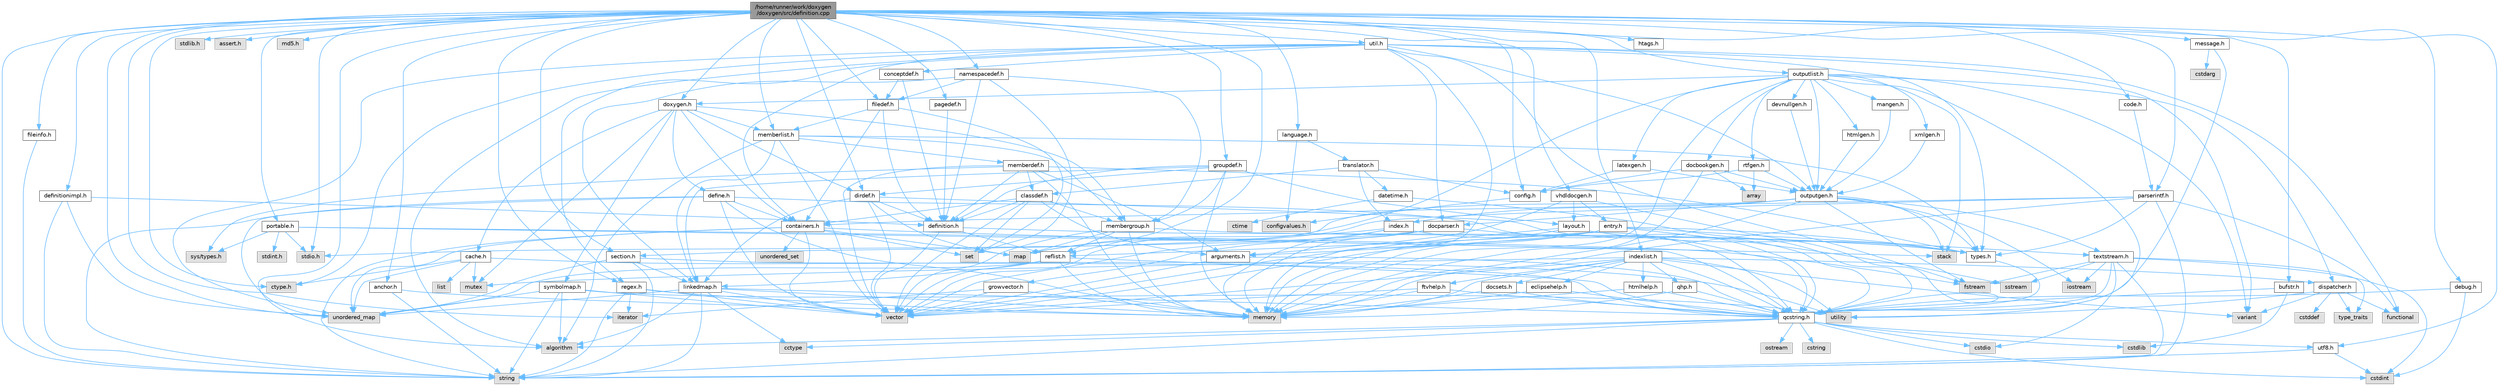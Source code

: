 digraph "/home/runner/work/doxygen/doxygen/src/definition.cpp"
{
 // INTERACTIVE_SVG=YES
 // LATEX_PDF_SIZE
  bgcolor="transparent";
  edge [fontname=Helvetica,fontsize=10,labelfontname=Helvetica,labelfontsize=10];
  node [fontname=Helvetica,fontsize=10,shape=box,height=0.2,width=0.4];
  Node1 [id="Node000001",label="/home/runner/work/doxygen\l/doxygen/src/definition.cpp",height=0.2,width=0.4,color="gray40", fillcolor="grey60", style="filled", fontcolor="black",tooltip=" "];
  Node1 -> Node2 [id="edge1_Node000001_Node000002",color="steelblue1",style="solid",tooltip=" "];
  Node2 [id="Node000002",label="algorithm",height=0.2,width=0.4,color="grey60", fillcolor="#E0E0E0", style="filled",tooltip=" "];
  Node1 -> Node3 [id="edge2_Node000001_Node000003",color="steelblue1",style="solid",tooltip=" "];
  Node3 [id="Node000003",label="iterator",height=0.2,width=0.4,color="grey60", fillcolor="#E0E0E0", style="filled",tooltip=" "];
  Node1 -> Node4 [id="edge3_Node000001_Node000004",color="steelblue1",style="solid",tooltip=" "];
  Node4 [id="Node000004",label="unordered_map",height=0.2,width=0.4,color="grey60", fillcolor="#E0E0E0", style="filled",tooltip=" "];
  Node1 -> Node5 [id="edge4_Node000001_Node000005",color="steelblue1",style="solid",tooltip=" "];
  Node5 [id="Node000005",label="string",height=0.2,width=0.4,color="grey60", fillcolor="#E0E0E0", style="filled",tooltip=" "];
  Node1 -> Node6 [id="edge5_Node000001_Node000006",color="steelblue1",style="solid",tooltip=" "];
  Node6 [id="Node000006",label="ctype.h",height=0.2,width=0.4,color="grey60", fillcolor="#E0E0E0", style="filled",tooltip=" "];
  Node1 -> Node7 [id="edge6_Node000001_Node000007",color="steelblue1",style="solid",tooltip=" "];
  Node7 [id="Node000007",label="stdio.h",height=0.2,width=0.4,color="grey60", fillcolor="#E0E0E0", style="filled",tooltip=" "];
  Node1 -> Node8 [id="edge7_Node000001_Node000008",color="steelblue1",style="solid",tooltip=" "];
  Node8 [id="Node000008",label="stdlib.h",height=0.2,width=0.4,color="grey60", fillcolor="#E0E0E0", style="filled",tooltip=" "];
  Node1 -> Node9 [id="edge8_Node000001_Node000009",color="steelblue1",style="solid",tooltip=" "];
  Node9 [id="Node000009",label="assert.h",height=0.2,width=0.4,color="grey60", fillcolor="#E0E0E0", style="filled",tooltip=" "];
  Node1 -> Node10 [id="edge9_Node000001_Node000010",color="steelblue1",style="solid",tooltip=" "];
  Node10 [id="Node000010",label="anchor.h",height=0.2,width=0.4,color="grey40", fillcolor="white", style="filled",URL="$df/df8/anchor_8h.html",tooltip=" "];
  Node10 -> Node11 [id="edge10_Node000010_Node000011",color="steelblue1",style="solid",tooltip=" "];
  Node11 [id="Node000011",label="memory",height=0.2,width=0.4,color="grey60", fillcolor="#E0E0E0", style="filled",tooltip=" "];
  Node10 -> Node5 [id="edge11_Node000010_Node000005",color="steelblue1",style="solid",tooltip=" "];
  Node1 -> Node12 [id="edge12_Node000001_Node000012",color="steelblue1",style="solid",tooltip=" "];
  Node12 [id="Node000012",label="md5.h",height=0.2,width=0.4,color="grey60", fillcolor="#E0E0E0", style="filled",tooltip=" "];
  Node1 -> Node13 [id="edge13_Node000001_Node000013",color="steelblue1",style="solid",tooltip=" "];
  Node13 [id="Node000013",label="regex.h",height=0.2,width=0.4,color="grey40", fillcolor="white", style="filled",URL="$d1/d21/regex_8h.html",tooltip=" "];
  Node13 -> Node11 [id="edge14_Node000013_Node000011",color="steelblue1",style="solid",tooltip=" "];
  Node13 -> Node5 [id="edge15_Node000013_Node000005",color="steelblue1",style="solid",tooltip=" "];
  Node13 -> Node14 [id="edge16_Node000013_Node000014",color="steelblue1",style="solid",tooltip=" "];
  Node14 [id="Node000014",label="vector",height=0.2,width=0.4,color="grey60", fillcolor="#E0E0E0", style="filled",tooltip=" "];
  Node13 -> Node3 [id="edge17_Node000013_Node000003",color="steelblue1",style="solid",tooltip=" "];
  Node1 -> Node15 [id="edge18_Node000001_Node000015",color="steelblue1",style="solid",tooltip=" "];
  Node15 [id="Node000015",label="config.h",height=0.2,width=0.4,color="grey40", fillcolor="white", style="filled",URL="$db/d16/config_8h.html",tooltip=" "];
  Node15 -> Node16 [id="edge19_Node000015_Node000016",color="steelblue1",style="solid",tooltip=" "];
  Node16 [id="Node000016",label="configvalues.h",height=0.2,width=0.4,color="grey60", fillcolor="#E0E0E0", style="filled",tooltip=" "];
  Node1 -> Node17 [id="edge20_Node000001_Node000017",color="steelblue1",style="solid",tooltip=" "];
  Node17 [id="Node000017",label="definitionimpl.h",height=0.2,width=0.4,color="grey40", fillcolor="white", style="filled",URL="$d2/dab/definitionimpl_8h.html",tooltip=" "];
  Node17 -> Node4 [id="edge21_Node000017_Node000004",color="steelblue1",style="solid",tooltip=" "];
  Node17 -> Node5 [id="edge22_Node000017_Node000005",color="steelblue1",style="solid",tooltip=" "];
  Node17 -> Node18 [id="edge23_Node000017_Node000018",color="steelblue1",style="solid",tooltip=" "];
  Node18 [id="Node000018",label="definition.h",height=0.2,width=0.4,color="grey40", fillcolor="white", style="filled",URL="$df/da1/definition_8h.html",tooltip=" "];
  Node18 -> Node14 [id="edge24_Node000018_Node000014",color="steelblue1",style="solid",tooltip=" "];
  Node18 -> Node19 [id="edge25_Node000018_Node000019",color="steelblue1",style="solid",tooltip=" "];
  Node19 [id="Node000019",label="types.h",height=0.2,width=0.4,color="grey40", fillcolor="white", style="filled",URL="$d9/d49/types_8h.html",tooltip="This file contains a number of basic enums and types."];
  Node19 -> Node20 [id="edge26_Node000019_Node000020",color="steelblue1",style="solid",tooltip=" "];
  Node20 [id="Node000020",label="qcstring.h",height=0.2,width=0.4,color="grey40", fillcolor="white", style="filled",URL="$d7/d5c/qcstring_8h.html",tooltip=" "];
  Node20 -> Node5 [id="edge27_Node000020_Node000005",color="steelblue1",style="solid",tooltip=" "];
  Node20 -> Node2 [id="edge28_Node000020_Node000002",color="steelblue1",style="solid",tooltip=" "];
  Node20 -> Node21 [id="edge29_Node000020_Node000021",color="steelblue1",style="solid",tooltip=" "];
  Node21 [id="Node000021",label="cctype",height=0.2,width=0.4,color="grey60", fillcolor="#E0E0E0", style="filled",tooltip=" "];
  Node20 -> Node22 [id="edge30_Node000020_Node000022",color="steelblue1",style="solid",tooltip=" "];
  Node22 [id="Node000022",label="cstring",height=0.2,width=0.4,color="grey60", fillcolor="#E0E0E0", style="filled",tooltip=" "];
  Node20 -> Node23 [id="edge31_Node000020_Node000023",color="steelblue1",style="solid",tooltip=" "];
  Node23 [id="Node000023",label="cstdio",height=0.2,width=0.4,color="grey60", fillcolor="#E0E0E0", style="filled",tooltip=" "];
  Node20 -> Node24 [id="edge32_Node000020_Node000024",color="steelblue1",style="solid",tooltip=" "];
  Node24 [id="Node000024",label="cstdlib",height=0.2,width=0.4,color="grey60", fillcolor="#E0E0E0", style="filled",tooltip=" "];
  Node20 -> Node25 [id="edge33_Node000020_Node000025",color="steelblue1",style="solid",tooltip=" "];
  Node25 [id="Node000025",label="cstdint",height=0.2,width=0.4,color="grey60", fillcolor="#E0E0E0", style="filled",tooltip=" "];
  Node20 -> Node26 [id="edge34_Node000020_Node000026",color="steelblue1",style="solid",tooltip=" "];
  Node26 [id="Node000026",label="ostream",height=0.2,width=0.4,color="grey60", fillcolor="#E0E0E0", style="filled",tooltip=" "];
  Node20 -> Node27 [id="edge35_Node000020_Node000027",color="steelblue1",style="solid",tooltip=" "];
  Node27 [id="Node000027",label="utf8.h",height=0.2,width=0.4,color="grey40", fillcolor="white", style="filled",URL="$db/d7c/utf8_8h.html",tooltip="Various UTF8 related helper functions."];
  Node27 -> Node25 [id="edge36_Node000027_Node000025",color="steelblue1",style="solid",tooltip=" "];
  Node27 -> Node5 [id="edge37_Node000027_Node000005",color="steelblue1",style="solid",tooltip=" "];
  Node18 -> Node28 [id="edge38_Node000018_Node000028",color="steelblue1",style="solid",tooltip=" "];
  Node28 [id="Node000028",label="reflist.h",height=0.2,width=0.4,color="grey40", fillcolor="white", style="filled",URL="$d1/d02/reflist_8h.html",tooltip=" "];
  Node28 -> Node14 [id="edge39_Node000028_Node000014",color="steelblue1",style="solid",tooltip=" "];
  Node28 -> Node4 [id="edge40_Node000028_Node000004",color="steelblue1",style="solid",tooltip=" "];
  Node28 -> Node11 [id="edge41_Node000028_Node000011",color="steelblue1",style="solid",tooltip=" "];
  Node28 -> Node20 [id="edge42_Node000028_Node000020",color="steelblue1",style="solid",tooltip=" "];
  Node28 -> Node29 [id="edge43_Node000028_Node000029",color="steelblue1",style="solid",tooltip=" "];
  Node29 [id="Node000029",label="linkedmap.h",height=0.2,width=0.4,color="grey40", fillcolor="white", style="filled",URL="$da/de1/linkedmap_8h.html",tooltip=" "];
  Node29 -> Node4 [id="edge44_Node000029_Node000004",color="steelblue1",style="solid",tooltip=" "];
  Node29 -> Node14 [id="edge45_Node000029_Node000014",color="steelblue1",style="solid",tooltip=" "];
  Node29 -> Node11 [id="edge46_Node000029_Node000011",color="steelblue1",style="solid",tooltip=" "];
  Node29 -> Node5 [id="edge47_Node000029_Node000005",color="steelblue1",style="solid",tooltip=" "];
  Node29 -> Node2 [id="edge48_Node000029_Node000002",color="steelblue1",style="solid",tooltip=" "];
  Node29 -> Node21 [id="edge49_Node000029_Node000021",color="steelblue1",style="solid",tooltip=" "];
  Node29 -> Node20 [id="edge50_Node000029_Node000020",color="steelblue1",style="solid",tooltip=" "];
  Node1 -> Node30 [id="edge51_Node000001_Node000030",color="steelblue1",style="solid",tooltip=" "];
  Node30 [id="Node000030",label="doxygen.h",height=0.2,width=0.4,color="grey40", fillcolor="white", style="filled",URL="$d1/da1/doxygen_8h.html",tooltip=" "];
  Node30 -> Node31 [id="edge52_Node000030_Node000031",color="steelblue1",style="solid",tooltip=" "];
  Node31 [id="Node000031",label="mutex",height=0.2,width=0.4,color="grey60", fillcolor="#E0E0E0", style="filled",tooltip=" "];
  Node30 -> Node32 [id="edge53_Node000030_Node000032",color="steelblue1",style="solid",tooltip=" "];
  Node32 [id="Node000032",label="containers.h",height=0.2,width=0.4,color="grey40", fillcolor="white", style="filled",URL="$d5/d75/containers_8h.html",tooltip=" "];
  Node32 -> Node14 [id="edge54_Node000032_Node000014",color="steelblue1",style="solid",tooltip=" "];
  Node32 -> Node5 [id="edge55_Node000032_Node000005",color="steelblue1",style="solid",tooltip=" "];
  Node32 -> Node33 [id="edge56_Node000032_Node000033",color="steelblue1",style="solid",tooltip=" "];
  Node33 [id="Node000033",label="set",height=0.2,width=0.4,color="grey60", fillcolor="#E0E0E0", style="filled",tooltip=" "];
  Node32 -> Node34 [id="edge57_Node000032_Node000034",color="steelblue1",style="solid",tooltip=" "];
  Node34 [id="Node000034",label="map",height=0.2,width=0.4,color="grey60", fillcolor="#E0E0E0", style="filled",tooltip=" "];
  Node32 -> Node35 [id="edge58_Node000032_Node000035",color="steelblue1",style="solid",tooltip=" "];
  Node35 [id="Node000035",label="unordered_set",height=0.2,width=0.4,color="grey60", fillcolor="#E0E0E0", style="filled",tooltip=" "];
  Node32 -> Node4 [id="edge59_Node000032_Node000004",color="steelblue1",style="solid",tooltip=" "];
  Node32 -> Node36 [id="edge60_Node000032_Node000036",color="steelblue1",style="solid",tooltip=" "];
  Node36 [id="Node000036",label="stack",height=0.2,width=0.4,color="grey60", fillcolor="#E0E0E0", style="filled",tooltip=" "];
  Node30 -> Node37 [id="edge61_Node000030_Node000037",color="steelblue1",style="solid",tooltip=" "];
  Node37 [id="Node000037",label="membergroup.h",height=0.2,width=0.4,color="grey40", fillcolor="white", style="filled",URL="$d9/d11/membergroup_8h.html",tooltip=" "];
  Node37 -> Node14 [id="edge62_Node000037_Node000014",color="steelblue1",style="solid",tooltip=" "];
  Node37 -> Node34 [id="edge63_Node000037_Node000034",color="steelblue1",style="solid",tooltip=" "];
  Node37 -> Node11 [id="edge64_Node000037_Node000011",color="steelblue1",style="solid",tooltip=" "];
  Node37 -> Node19 [id="edge65_Node000037_Node000019",color="steelblue1",style="solid",tooltip=" "];
  Node37 -> Node28 [id="edge66_Node000037_Node000028",color="steelblue1",style="solid",tooltip=" "];
  Node30 -> Node38 [id="edge67_Node000030_Node000038",color="steelblue1",style="solid",tooltip=" "];
  Node38 [id="Node000038",label="dirdef.h",height=0.2,width=0.4,color="grey40", fillcolor="white", style="filled",URL="$d6/d15/dirdef_8h.html",tooltip=" "];
  Node38 -> Node14 [id="edge68_Node000038_Node000014",color="steelblue1",style="solid",tooltip=" "];
  Node38 -> Node34 [id="edge69_Node000038_Node000034",color="steelblue1",style="solid",tooltip=" "];
  Node38 -> Node20 [id="edge70_Node000038_Node000020",color="steelblue1",style="solid",tooltip=" "];
  Node38 -> Node29 [id="edge71_Node000038_Node000029",color="steelblue1",style="solid",tooltip=" "];
  Node38 -> Node18 [id="edge72_Node000038_Node000018",color="steelblue1",style="solid",tooltip=" "];
  Node30 -> Node39 [id="edge73_Node000030_Node000039",color="steelblue1",style="solid",tooltip=" "];
  Node39 [id="Node000039",label="memberlist.h",height=0.2,width=0.4,color="grey40", fillcolor="white", style="filled",URL="$dd/d78/memberlist_8h.html",tooltip=" "];
  Node39 -> Node14 [id="edge74_Node000039_Node000014",color="steelblue1",style="solid",tooltip=" "];
  Node39 -> Node2 [id="edge75_Node000039_Node000002",color="steelblue1",style="solid",tooltip=" "];
  Node39 -> Node40 [id="edge76_Node000039_Node000040",color="steelblue1",style="solid",tooltip=" "];
  Node40 [id="Node000040",label="memberdef.h",height=0.2,width=0.4,color="grey40", fillcolor="white", style="filled",URL="$d4/d46/memberdef_8h.html",tooltip=" "];
  Node40 -> Node14 [id="edge77_Node000040_Node000014",color="steelblue1",style="solid",tooltip=" "];
  Node40 -> Node11 [id="edge78_Node000040_Node000011",color="steelblue1",style="solid",tooltip=" "];
  Node40 -> Node41 [id="edge79_Node000040_Node000041",color="steelblue1",style="solid",tooltip=" "];
  Node41 [id="Node000041",label="sys/types.h",height=0.2,width=0.4,color="grey60", fillcolor="#E0E0E0", style="filled",tooltip=" "];
  Node40 -> Node19 [id="edge80_Node000040_Node000019",color="steelblue1",style="solid",tooltip=" "];
  Node40 -> Node18 [id="edge81_Node000040_Node000018",color="steelblue1",style="solid",tooltip=" "];
  Node40 -> Node42 [id="edge82_Node000040_Node000042",color="steelblue1",style="solid",tooltip=" "];
  Node42 [id="Node000042",label="arguments.h",height=0.2,width=0.4,color="grey40", fillcolor="white", style="filled",URL="$df/d9b/arguments_8h.html",tooltip=" "];
  Node42 -> Node14 [id="edge83_Node000042_Node000014",color="steelblue1",style="solid",tooltip=" "];
  Node42 -> Node20 [id="edge84_Node000042_Node000020",color="steelblue1",style="solid",tooltip=" "];
  Node40 -> Node43 [id="edge85_Node000040_Node000043",color="steelblue1",style="solid",tooltip=" "];
  Node43 [id="Node000043",label="classdef.h",height=0.2,width=0.4,color="grey40", fillcolor="white", style="filled",URL="$d1/da6/classdef_8h.html",tooltip=" "];
  Node43 -> Node14 [id="edge86_Node000043_Node000014",color="steelblue1",style="solid",tooltip=" "];
  Node43 -> Node33 [id="edge87_Node000043_Node000033",color="steelblue1",style="solid",tooltip=" "];
  Node43 -> Node32 [id="edge88_Node000043_Node000032",color="steelblue1",style="solid",tooltip=" "];
  Node43 -> Node18 [id="edge89_Node000043_Node000018",color="steelblue1",style="solid",tooltip=" "];
  Node43 -> Node42 [id="edge90_Node000043_Node000042",color="steelblue1",style="solid",tooltip=" "];
  Node43 -> Node37 [id="edge91_Node000043_Node000037",color="steelblue1",style="solid",tooltip=" "];
  Node39 -> Node29 [id="edge92_Node000039_Node000029",color="steelblue1",style="solid",tooltip=" "];
  Node39 -> Node19 [id="edge93_Node000039_Node000019",color="steelblue1",style="solid",tooltip=" "];
  Node39 -> Node37 [id="edge94_Node000039_Node000037",color="steelblue1",style="solid",tooltip=" "];
  Node30 -> Node44 [id="edge95_Node000030_Node000044",color="steelblue1",style="solid",tooltip=" "];
  Node44 [id="Node000044",label="define.h",height=0.2,width=0.4,color="grey40", fillcolor="white", style="filled",URL="$df/d67/define_8h.html",tooltip=" "];
  Node44 -> Node14 [id="edge96_Node000044_Node000014",color="steelblue1",style="solid",tooltip=" "];
  Node44 -> Node11 [id="edge97_Node000044_Node000011",color="steelblue1",style="solid",tooltip=" "];
  Node44 -> Node5 [id="edge98_Node000044_Node000005",color="steelblue1",style="solid",tooltip=" "];
  Node44 -> Node4 [id="edge99_Node000044_Node000004",color="steelblue1",style="solid",tooltip=" "];
  Node44 -> Node20 [id="edge100_Node000044_Node000020",color="steelblue1",style="solid",tooltip=" "];
  Node44 -> Node32 [id="edge101_Node000044_Node000032",color="steelblue1",style="solid",tooltip=" "];
  Node30 -> Node45 [id="edge102_Node000030_Node000045",color="steelblue1",style="solid",tooltip=" "];
  Node45 [id="Node000045",label="cache.h",height=0.2,width=0.4,color="grey40", fillcolor="white", style="filled",URL="$d3/d26/cache_8h.html",tooltip=" "];
  Node45 -> Node46 [id="edge103_Node000045_Node000046",color="steelblue1",style="solid",tooltip=" "];
  Node46 [id="Node000046",label="list",height=0.2,width=0.4,color="grey60", fillcolor="#E0E0E0", style="filled",tooltip=" "];
  Node45 -> Node4 [id="edge104_Node000045_Node000004",color="steelblue1",style="solid",tooltip=" "];
  Node45 -> Node31 [id="edge105_Node000045_Node000031",color="steelblue1",style="solid",tooltip=" "];
  Node45 -> Node47 [id="edge106_Node000045_Node000047",color="steelblue1",style="solid",tooltip=" "];
  Node47 [id="Node000047",label="utility",height=0.2,width=0.4,color="grey60", fillcolor="#E0E0E0", style="filled",tooltip=" "];
  Node45 -> Node6 [id="edge107_Node000045_Node000006",color="steelblue1",style="solid",tooltip=" "];
  Node30 -> Node48 [id="edge108_Node000030_Node000048",color="steelblue1",style="solid",tooltip=" "];
  Node48 [id="Node000048",label="symbolmap.h",height=0.2,width=0.4,color="grey40", fillcolor="white", style="filled",URL="$d7/ddd/symbolmap_8h.html",tooltip=" "];
  Node48 -> Node2 [id="edge109_Node000048_Node000002",color="steelblue1",style="solid",tooltip=" "];
  Node48 -> Node4 [id="edge110_Node000048_Node000004",color="steelblue1",style="solid",tooltip=" "];
  Node48 -> Node14 [id="edge111_Node000048_Node000014",color="steelblue1",style="solid",tooltip=" "];
  Node48 -> Node5 [id="edge112_Node000048_Node000005",color="steelblue1",style="solid",tooltip=" "];
  Node48 -> Node47 [id="edge113_Node000048_Node000047",color="steelblue1",style="solid",tooltip=" "];
  Node1 -> Node49 [id="edge114_Node000001_Node000049",color="steelblue1",style="solid",tooltip=" "];
  Node49 [id="Node000049",label="language.h",height=0.2,width=0.4,color="grey40", fillcolor="white", style="filled",URL="$d8/dce/language_8h.html",tooltip=" "];
  Node49 -> Node50 [id="edge115_Node000049_Node000050",color="steelblue1",style="solid",tooltip=" "];
  Node50 [id="Node000050",label="translator.h",height=0.2,width=0.4,color="grey40", fillcolor="white", style="filled",URL="$d9/df1/translator_8h.html",tooltip=" "];
  Node50 -> Node43 [id="edge116_Node000050_Node000043",color="steelblue1",style="solid",tooltip=" "];
  Node50 -> Node15 [id="edge117_Node000050_Node000015",color="steelblue1",style="solid",tooltip=" "];
  Node50 -> Node51 [id="edge118_Node000050_Node000051",color="steelblue1",style="solid",tooltip=" "];
  Node51 [id="Node000051",label="datetime.h",height=0.2,width=0.4,color="grey40", fillcolor="white", style="filled",URL="$de/d1b/datetime_8h.html",tooltip=" "];
  Node51 -> Node52 [id="edge119_Node000051_Node000052",color="steelblue1",style="solid",tooltip=" "];
  Node52 [id="Node000052",label="ctime",height=0.2,width=0.4,color="grey60", fillcolor="#E0E0E0", style="filled",tooltip=" "];
  Node51 -> Node20 [id="edge120_Node000051_Node000020",color="steelblue1",style="solid",tooltip=" "];
  Node50 -> Node53 [id="edge121_Node000050_Node000053",color="steelblue1",style="solid",tooltip=" "];
  Node53 [id="Node000053",label="index.h",height=0.2,width=0.4,color="grey40", fillcolor="white", style="filled",URL="$d1/db5/index_8h.html",tooltip=" "];
  Node53 -> Node11 [id="edge122_Node000053_Node000011",color="steelblue1",style="solid",tooltip=" "];
  Node53 -> Node14 [id="edge123_Node000053_Node000014",color="steelblue1",style="solid",tooltip=" "];
  Node53 -> Node34 [id="edge124_Node000053_Node000034",color="steelblue1",style="solid",tooltip=" "];
  Node53 -> Node20 [id="edge125_Node000053_Node000020",color="steelblue1",style="solid",tooltip=" "];
  Node49 -> Node16 [id="edge126_Node000049_Node000016",color="steelblue1",style="solid",tooltip=" "];
  Node1 -> Node54 [id="edge127_Node000001_Node000054",color="steelblue1",style="solid",tooltip=" "];
  Node54 [id="Node000054",label="message.h",height=0.2,width=0.4,color="grey40", fillcolor="white", style="filled",URL="$d2/d0d/message_8h.html",tooltip=" "];
  Node54 -> Node55 [id="edge128_Node000054_Node000055",color="steelblue1",style="solid",tooltip=" "];
  Node55 [id="Node000055",label="cstdarg",height=0.2,width=0.4,color="grey60", fillcolor="#E0E0E0", style="filled",tooltip=" "];
  Node54 -> Node20 [id="edge129_Node000054_Node000020",color="steelblue1",style="solid",tooltip=" "];
  Node1 -> Node56 [id="edge130_Node000001_Node000056",color="steelblue1",style="solid",tooltip=" "];
  Node56 [id="Node000056",label="portable.h",height=0.2,width=0.4,color="grey40", fillcolor="white", style="filled",URL="$d2/de2/portable_8h.html",tooltip="Portable versions of functions that are platform dependent."];
  Node56 -> Node7 [id="edge131_Node000056_Node000007",color="steelblue1",style="solid",tooltip=" "];
  Node56 -> Node41 [id="edge132_Node000056_Node000041",color="steelblue1",style="solid",tooltip=" "];
  Node56 -> Node57 [id="edge133_Node000056_Node000057",color="steelblue1",style="solid",tooltip=" "];
  Node57 [id="Node000057",label="stdint.h",height=0.2,width=0.4,color="grey60", fillcolor="#E0E0E0", style="filled",tooltip=" "];
  Node56 -> Node58 [id="edge134_Node000056_Node000058",color="steelblue1",style="solid",tooltip=" "];
  Node58 [id="Node000058",label="fstream",height=0.2,width=0.4,color="grey60", fillcolor="#E0E0E0", style="filled",tooltip=" "];
  Node56 -> Node20 [id="edge135_Node000056_Node000020",color="steelblue1",style="solid",tooltip=" "];
  Node1 -> Node59 [id="edge136_Node000001_Node000059",color="steelblue1",style="solid",tooltip=" "];
  Node59 [id="Node000059",label="outputlist.h",height=0.2,width=0.4,color="grey40", fillcolor="white", style="filled",URL="$d2/db9/outputlist_8h.html",tooltip=" "];
  Node59 -> Node47 [id="edge137_Node000059_Node000047",color="steelblue1",style="solid",tooltip=" "];
  Node59 -> Node14 [id="edge138_Node000059_Node000014",color="steelblue1",style="solid",tooltip=" "];
  Node59 -> Node11 [id="edge139_Node000059_Node000011",color="steelblue1",style="solid",tooltip=" "];
  Node59 -> Node60 [id="edge140_Node000059_Node000060",color="steelblue1",style="solid",tooltip=" "];
  Node60 [id="Node000060",label="variant",height=0.2,width=0.4,color="grey60", fillcolor="#E0E0E0", style="filled",tooltip=" "];
  Node59 -> Node36 [id="edge141_Node000059_Node000036",color="steelblue1",style="solid",tooltip=" "];
  Node59 -> Node61 [id="edge142_Node000059_Node000061",color="steelblue1",style="solid",tooltip=" "];
  Node61 [id="Node000061",label="outputgen.h",height=0.2,width=0.4,color="grey40", fillcolor="white", style="filled",URL="$df/d06/outputgen_8h.html",tooltip=" "];
  Node61 -> Node11 [id="edge143_Node000061_Node000011",color="steelblue1",style="solid",tooltip=" "];
  Node61 -> Node36 [id="edge144_Node000061_Node000036",color="steelblue1",style="solid",tooltip=" "];
  Node61 -> Node62 [id="edge145_Node000061_Node000062",color="steelblue1",style="solid",tooltip=" "];
  Node62 [id="Node000062",label="iostream",height=0.2,width=0.4,color="grey60", fillcolor="#E0E0E0", style="filled",tooltip=" "];
  Node61 -> Node58 [id="edge146_Node000061_Node000058",color="steelblue1",style="solid",tooltip=" "];
  Node61 -> Node19 [id="edge147_Node000061_Node000019",color="steelblue1",style="solid",tooltip=" "];
  Node61 -> Node53 [id="edge148_Node000061_Node000053",color="steelblue1",style="solid",tooltip=" "];
  Node61 -> Node63 [id="edge149_Node000061_Node000063",color="steelblue1",style="solid",tooltip=" "];
  Node63 [id="Node000063",label="section.h",height=0.2,width=0.4,color="grey40", fillcolor="white", style="filled",URL="$d1/d2a/section_8h.html",tooltip=" "];
  Node63 -> Node5 [id="edge150_Node000063_Node000005",color="steelblue1",style="solid",tooltip=" "];
  Node63 -> Node4 [id="edge151_Node000063_Node000004",color="steelblue1",style="solid",tooltip=" "];
  Node63 -> Node20 [id="edge152_Node000063_Node000020",color="steelblue1",style="solid",tooltip=" "];
  Node63 -> Node29 [id="edge153_Node000063_Node000029",color="steelblue1",style="solid",tooltip=" "];
  Node61 -> Node64 [id="edge154_Node000061_Node000064",color="steelblue1",style="solid",tooltip=" "];
  Node64 [id="Node000064",label="textstream.h",height=0.2,width=0.4,color="grey40", fillcolor="white", style="filled",URL="$d4/d7d/textstream_8h.html",tooltip=" "];
  Node64 -> Node5 [id="edge155_Node000064_Node000005",color="steelblue1",style="solid",tooltip=" "];
  Node64 -> Node62 [id="edge156_Node000064_Node000062",color="steelblue1",style="solid",tooltip=" "];
  Node64 -> Node65 [id="edge157_Node000064_Node000065",color="steelblue1",style="solid",tooltip=" "];
  Node65 [id="Node000065",label="sstream",height=0.2,width=0.4,color="grey60", fillcolor="#E0E0E0", style="filled",tooltip=" "];
  Node64 -> Node25 [id="edge158_Node000064_Node000025",color="steelblue1",style="solid",tooltip=" "];
  Node64 -> Node23 [id="edge159_Node000064_Node000023",color="steelblue1",style="solid",tooltip=" "];
  Node64 -> Node58 [id="edge160_Node000064_Node000058",color="steelblue1",style="solid",tooltip=" "];
  Node64 -> Node66 [id="edge161_Node000064_Node000066",color="steelblue1",style="solid",tooltip=" "];
  Node66 [id="Node000066",label="type_traits",height=0.2,width=0.4,color="grey60", fillcolor="#E0E0E0", style="filled",tooltip=" "];
  Node64 -> Node20 [id="edge162_Node000064_Node000020",color="steelblue1",style="solid",tooltip=" "];
  Node61 -> Node67 [id="edge163_Node000061_Node000067",color="steelblue1",style="solid",tooltip=" "];
  Node67 [id="Node000067",label="docparser.h",height=0.2,width=0.4,color="grey40", fillcolor="white", style="filled",URL="$de/d9c/docparser_8h.html",tooltip=" "];
  Node67 -> Node7 [id="edge164_Node000067_Node000007",color="steelblue1",style="solid",tooltip=" "];
  Node67 -> Node11 [id="edge165_Node000067_Node000011",color="steelblue1",style="solid",tooltip=" "];
  Node67 -> Node20 [id="edge166_Node000067_Node000020",color="steelblue1",style="solid",tooltip=" "];
  Node67 -> Node68 [id="edge167_Node000067_Node000068",color="steelblue1",style="solid",tooltip=" "];
  Node68 [id="Node000068",label="growvector.h",height=0.2,width=0.4,color="grey40", fillcolor="white", style="filled",URL="$d7/d50/growvector_8h.html",tooltip=" "];
  Node68 -> Node14 [id="edge168_Node000068_Node000014",color="steelblue1",style="solid",tooltip=" "];
  Node68 -> Node11 [id="edge169_Node000068_Node000011",color="steelblue1",style="solid",tooltip=" "];
  Node68 -> Node3 [id="edge170_Node000068_Node000003",color="steelblue1",style="solid",tooltip=" "];
  Node59 -> Node30 [id="edge171_Node000059_Node000030",color="steelblue1",style="solid",tooltip=" "];
  Node59 -> Node69 [id="edge172_Node000059_Node000069",color="steelblue1",style="solid",tooltip=" "];
  Node69 [id="Node000069",label="dispatcher.h",height=0.2,width=0.4,color="grey40", fillcolor="white", style="filled",URL="$da/d73/dispatcher_8h.html",tooltip=" "];
  Node69 -> Node70 [id="edge173_Node000069_Node000070",color="steelblue1",style="solid",tooltip=" "];
  Node70 [id="Node000070",label="cstddef",height=0.2,width=0.4,color="grey60", fillcolor="#E0E0E0", style="filled",tooltip=" "];
  Node69 -> Node47 [id="edge174_Node000069_Node000047",color="steelblue1",style="solid",tooltip=" "];
  Node69 -> Node71 [id="edge175_Node000069_Node000071",color="steelblue1",style="solid",tooltip=" "];
  Node71 [id="Node000071",label="functional",height=0.2,width=0.4,color="grey60", fillcolor="#E0E0E0", style="filled",tooltip=" "];
  Node69 -> Node60 [id="edge176_Node000069_Node000060",color="steelblue1",style="solid",tooltip=" "];
  Node69 -> Node66 [id="edge177_Node000069_Node000066",color="steelblue1",style="solid",tooltip=" "];
  Node59 -> Node72 [id="edge178_Node000059_Node000072",color="steelblue1",style="solid",tooltip=" "];
  Node72 [id="Node000072",label="htmlgen.h",height=0.2,width=0.4,color="grey40", fillcolor="white", style="filled",URL="$d8/d56/htmlgen_8h.html",tooltip=" "];
  Node72 -> Node61 [id="edge179_Node000072_Node000061",color="steelblue1",style="solid",tooltip=" "];
  Node59 -> Node73 [id="edge180_Node000059_Node000073",color="steelblue1",style="solid",tooltip=" "];
  Node73 [id="Node000073",label="latexgen.h",height=0.2,width=0.4,color="grey40", fillcolor="white", style="filled",URL="$d6/d9c/latexgen_8h.html",tooltip=" "];
  Node73 -> Node15 [id="edge181_Node000073_Node000015",color="steelblue1",style="solid",tooltip=" "];
  Node73 -> Node61 [id="edge182_Node000073_Node000061",color="steelblue1",style="solid",tooltip=" "];
  Node59 -> Node74 [id="edge183_Node000059_Node000074",color="steelblue1",style="solid",tooltip=" "];
  Node74 [id="Node000074",label="rtfgen.h",height=0.2,width=0.4,color="grey40", fillcolor="white", style="filled",URL="$d4/daa/rtfgen_8h.html",tooltip=" "];
  Node74 -> Node75 [id="edge184_Node000074_Node000075",color="steelblue1",style="solid",tooltip=" "];
  Node75 [id="Node000075",label="array",height=0.2,width=0.4,color="grey60", fillcolor="#E0E0E0", style="filled",tooltip=" "];
  Node74 -> Node15 [id="edge185_Node000074_Node000015",color="steelblue1",style="solid",tooltip=" "];
  Node74 -> Node61 [id="edge186_Node000074_Node000061",color="steelblue1",style="solid",tooltip=" "];
  Node59 -> Node76 [id="edge187_Node000059_Node000076",color="steelblue1",style="solid",tooltip=" "];
  Node76 [id="Node000076",label="mangen.h",height=0.2,width=0.4,color="grey40", fillcolor="white", style="filled",URL="$da/dc0/mangen_8h.html",tooltip=" "];
  Node76 -> Node61 [id="edge188_Node000076_Node000061",color="steelblue1",style="solid",tooltip=" "];
  Node59 -> Node77 [id="edge189_Node000059_Node000077",color="steelblue1",style="solid",tooltip=" "];
  Node77 [id="Node000077",label="docbookgen.h",height=0.2,width=0.4,color="grey40", fillcolor="white", style="filled",URL="$de/dea/docbookgen_8h.html",tooltip=" "];
  Node77 -> Node11 [id="edge190_Node000077_Node000011",color="steelblue1",style="solid",tooltip=" "];
  Node77 -> Node75 [id="edge191_Node000077_Node000075",color="steelblue1",style="solid",tooltip=" "];
  Node77 -> Node15 [id="edge192_Node000077_Node000015",color="steelblue1",style="solid",tooltip=" "];
  Node77 -> Node61 [id="edge193_Node000077_Node000061",color="steelblue1",style="solid",tooltip=" "];
  Node59 -> Node78 [id="edge194_Node000059_Node000078",color="steelblue1",style="solid",tooltip=" "];
  Node78 [id="Node000078",label="xmlgen.h",height=0.2,width=0.4,color="grey40", fillcolor="white", style="filled",URL="$d9/d67/xmlgen_8h.html",tooltip=" "];
  Node78 -> Node61 [id="edge195_Node000078_Node000061",color="steelblue1",style="solid",tooltip=" "];
  Node59 -> Node79 [id="edge196_Node000059_Node000079",color="steelblue1",style="solid",tooltip=" "];
  Node79 [id="Node000079",label="devnullgen.h",height=0.2,width=0.4,color="grey40", fillcolor="white", style="filled",URL="$d8/de5/devnullgen_8h.html",tooltip=" "];
  Node79 -> Node61 [id="edge197_Node000079_Node000061",color="steelblue1",style="solid",tooltip=" "];
  Node1 -> Node80 [id="edge198_Node000001_Node000080",color="steelblue1",style="solid",tooltip=" "];
  Node80 [id="Node000080",label="code.h",height=0.2,width=0.4,color="grey40", fillcolor="white", style="filled",URL="$dd/dd8/code_8h.html",tooltip=" "];
  Node80 -> Node81 [id="edge199_Node000080_Node000081",color="steelblue1",style="solid",tooltip=" "];
  Node81 [id="Node000081",label="parserintf.h",height=0.2,width=0.4,color="grey40", fillcolor="white", style="filled",URL="$da/d55/parserintf_8h.html",tooltip=" "];
  Node81 -> Node71 [id="edge200_Node000081_Node000071",color="steelblue1",style="solid",tooltip=" "];
  Node81 -> Node11 [id="edge201_Node000081_Node000011",color="steelblue1",style="solid",tooltip=" "];
  Node81 -> Node34 [id="edge202_Node000081_Node000034",color="steelblue1",style="solid",tooltip=" "];
  Node81 -> Node5 [id="edge203_Node000081_Node000005",color="steelblue1",style="solid",tooltip=" "];
  Node81 -> Node19 [id="edge204_Node000081_Node000019",color="steelblue1",style="solid",tooltip=" "];
  Node81 -> Node32 [id="edge205_Node000081_Node000032",color="steelblue1",style="solid",tooltip=" "];
  Node1 -> Node82 [id="edge206_Node000001_Node000082",color="steelblue1",style="solid",tooltip=" "];
  Node82 [id="Node000082",label="util.h",height=0.2,width=0.4,color="grey40", fillcolor="white", style="filled",URL="$d8/d3c/util_8h.html",tooltip="A bunch of utility functions."];
  Node82 -> Node11 [id="edge207_Node000082_Node000011",color="steelblue1",style="solid",tooltip=" "];
  Node82 -> Node4 [id="edge208_Node000082_Node000004",color="steelblue1",style="solid",tooltip=" "];
  Node82 -> Node2 [id="edge209_Node000082_Node000002",color="steelblue1",style="solid",tooltip=" "];
  Node82 -> Node71 [id="edge210_Node000082_Node000071",color="steelblue1",style="solid",tooltip=" "];
  Node82 -> Node58 [id="edge211_Node000082_Node000058",color="steelblue1",style="solid",tooltip=" "];
  Node82 -> Node60 [id="edge212_Node000082_Node000060",color="steelblue1",style="solid",tooltip=" "];
  Node82 -> Node6 [id="edge213_Node000082_Node000006",color="steelblue1",style="solid",tooltip=" "];
  Node82 -> Node19 [id="edge214_Node000082_Node000019",color="steelblue1",style="solid",tooltip=" "];
  Node82 -> Node67 [id="edge215_Node000082_Node000067",color="steelblue1",style="solid",tooltip=" "];
  Node82 -> Node32 [id="edge216_Node000082_Node000032",color="steelblue1",style="solid",tooltip=" "];
  Node82 -> Node61 [id="edge217_Node000082_Node000061",color="steelblue1",style="solid",tooltip=" "];
  Node82 -> Node13 [id="edge218_Node000082_Node000013",color="steelblue1",style="solid",tooltip=" "];
  Node82 -> Node83 [id="edge219_Node000082_Node000083",color="steelblue1",style="solid",tooltip=" "];
  Node83 [id="Node000083",label="conceptdef.h",height=0.2,width=0.4,color="grey40", fillcolor="white", style="filled",URL="$da/df1/conceptdef_8h.html",tooltip=" "];
  Node83 -> Node18 [id="edge220_Node000083_Node000018",color="steelblue1",style="solid",tooltip=" "];
  Node83 -> Node84 [id="edge221_Node000083_Node000084",color="steelblue1",style="solid",tooltip=" "];
  Node84 [id="Node000084",label="filedef.h",height=0.2,width=0.4,color="grey40", fillcolor="white", style="filled",URL="$d4/d3a/filedef_8h.html",tooltip=" "];
  Node84 -> Node33 [id="edge222_Node000084_Node000033",color="steelblue1",style="solid",tooltip=" "];
  Node84 -> Node18 [id="edge223_Node000084_Node000018",color="steelblue1",style="solid",tooltip=" "];
  Node84 -> Node39 [id="edge224_Node000084_Node000039",color="steelblue1",style="solid",tooltip=" "];
  Node84 -> Node32 [id="edge225_Node000084_Node000032",color="steelblue1",style="solid",tooltip=" "];
  Node1 -> Node85 [id="edge226_Node000001_Node000085",color="steelblue1",style="solid",tooltip=" "];
  Node85 [id="Node000085",label="groupdef.h",height=0.2,width=0.4,color="grey40", fillcolor="white", style="filled",URL="$d1/de6/groupdef_8h.html",tooltip=" "];
  Node85 -> Node11 [id="edge227_Node000085_Node000011",color="steelblue1",style="solid",tooltip=" "];
  Node85 -> Node18 [id="edge228_Node000085_Node000018",color="steelblue1",style="solid",tooltip=" "];
  Node85 -> Node38 [id="edge229_Node000085_Node000038",color="steelblue1",style="solid",tooltip=" "];
  Node85 -> Node86 [id="edge230_Node000085_Node000086",color="steelblue1",style="solid",tooltip=" "];
  Node86 [id="Node000086",label="layout.h",height=0.2,width=0.4,color="grey40", fillcolor="white", style="filled",URL="$db/d51/layout_8h.html",tooltip=" "];
  Node86 -> Node11 [id="edge231_Node000086_Node000011",color="steelblue1",style="solid",tooltip=" "];
  Node86 -> Node14 [id="edge232_Node000086_Node000014",color="steelblue1",style="solid",tooltip=" "];
  Node86 -> Node19 [id="edge233_Node000086_Node000019",color="steelblue1",style="solid",tooltip=" "];
  Node85 -> Node37 [id="edge234_Node000085_Node000037",color="steelblue1",style="solid",tooltip=" "];
  Node85 -> Node29 [id="edge235_Node000085_Node000029",color="steelblue1",style="solid",tooltip=" "];
  Node1 -> Node87 [id="edge236_Node000001_Node000087",color="steelblue1",style="solid",tooltip=" "];
  Node87 [id="Node000087",label="pagedef.h",height=0.2,width=0.4,color="grey40", fillcolor="white", style="filled",URL="$dd/d66/pagedef_8h.html",tooltip=" "];
  Node87 -> Node18 [id="edge237_Node000087_Node000018",color="steelblue1",style="solid",tooltip=" "];
  Node1 -> Node63 [id="edge238_Node000001_Node000063",color="steelblue1",style="solid",tooltip=" "];
  Node1 -> Node88 [id="edge239_Node000001_Node000088",color="steelblue1",style="solid",tooltip=" "];
  Node88 [id="Node000088",label="htags.h",height=0.2,width=0.4,color="grey40", fillcolor="white", style="filled",URL="$d7/d85/htags_8h.html",tooltip=" "];
  Node1 -> Node81 [id="edge240_Node000001_Node000081",color="steelblue1",style="solid",tooltip=" "];
  Node1 -> Node89 [id="edge241_Node000001_Node000089",color="steelblue1",style="solid",tooltip=" "];
  Node89 [id="Node000089",label="debug.h",height=0.2,width=0.4,color="grey40", fillcolor="white", style="filled",URL="$db/d16/debug_8h.html",tooltip=" "];
  Node89 -> Node25 [id="edge242_Node000089_Node000025",color="steelblue1",style="solid",tooltip=" "];
  Node89 -> Node20 [id="edge243_Node000089_Node000020",color="steelblue1",style="solid",tooltip=" "];
  Node1 -> Node90 [id="edge244_Node000001_Node000090",color="steelblue1",style="solid",tooltip=" "];
  Node90 [id="Node000090",label="vhdldocgen.h",height=0.2,width=0.4,color="grey40", fillcolor="white", style="filled",URL="$dd/dec/vhdldocgen_8h.html",tooltip=" "];
  Node90 -> Node20 [id="edge245_Node000090_Node000020",color="steelblue1",style="solid",tooltip=" "];
  Node90 -> Node86 [id="edge246_Node000090_Node000086",color="steelblue1",style="solid",tooltip=" "];
  Node90 -> Node42 [id="edge247_Node000090_Node000042",color="steelblue1",style="solid",tooltip=" "];
  Node90 -> Node91 [id="edge248_Node000090_Node000091",color="steelblue1",style="solid",tooltip=" "];
  Node91 [id="Node000091",label="entry.h",height=0.2,width=0.4,color="grey40", fillcolor="white", style="filled",URL="$d1/dc6/entry_8h.html",tooltip=" "];
  Node91 -> Node14 [id="edge249_Node000091_Node000014",color="steelblue1",style="solid",tooltip=" "];
  Node91 -> Node11 [id="edge250_Node000091_Node000011",color="steelblue1",style="solid",tooltip=" "];
  Node91 -> Node65 [id="edge251_Node000091_Node000065",color="steelblue1",style="solid",tooltip=" "];
  Node91 -> Node19 [id="edge252_Node000091_Node000019",color="steelblue1",style="solid",tooltip=" "];
  Node91 -> Node42 [id="edge253_Node000091_Node000042",color="steelblue1",style="solid",tooltip=" "];
  Node91 -> Node28 [id="edge254_Node000091_Node000028",color="steelblue1",style="solid",tooltip=" "];
  Node91 -> Node64 [id="edge255_Node000091_Node000064",color="steelblue1",style="solid",tooltip=" "];
  Node1 -> Node39 [id="edge256_Node000001_Node000039",color="steelblue1",style="solid",tooltip=" "];
  Node1 -> Node92 [id="edge257_Node000001_Node000092",color="steelblue1",style="solid",tooltip=" "];
  Node92 [id="Node000092",label="namespacedef.h",height=0.2,width=0.4,color="grey40", fillcolor="white", style="filled",URL="$d7/d97/namespacedef_8h.html",tooltip=" "];
  Node92 -> Node33 [id="edge258_Node000092_Node000033",color="steelblue1",style="solid",tooltip=" "];
  Node92 -> Node18 [id="edge259_Node000092_Node000018",color="steelblue1",style="solid",tooltip=" "];
  Node92 -> Node84 [id="edge260_Node000092_Node000084",color="steelblue1",style="solid",tooltip=" "];
  Node92 -> Node29 [id="edge261_Node000092_Node000029",color="steelblue1",style="solid",tooltip=" "];
  Node92 -> Node37 [id="edge262_Node000092_Node000037",color="steelblue1",style="solid",tooltip=" "];
  Node1 -> Node84 [id="edge263_Node000001_Node000084",color="steelblue1",style="solid",tooltip=" "];
  Node1 -> Node38 [id="edge264_Node000001_Node000038",color="steelblue1",style="solid",tooltip=" "];
  Node1 -> Node93 [id="edge265_Node000001_Node000093",color="steelblue1",style="solid",tooltip=" "];
  Node93 [id="Node000093",label="bufstr.h",height=0.2,width=0.4,color="grey40", fillcolor="white", style="filled",URL="$d4/de5/bufstr_8h.html",tooltip=" "];
  Node93 -> Node24 [id="edge266_Node000093_Node000024",color="steelblue1",style="solid",tooltip=" "];
  Node93 -> Node20 [id="edge267_Node000093_Node000020",color="steelblue1",style="solid",tooltip=" "];
  Node1 -> Node28 [id="edge268_Node000001_Node000028",color="steelblue1",style="solid",tooltip=" "];
  Node1 -> Node27 [id="edge269_Node000001_Node000027",color="steelblue1",style="solid",tooltip=" "];
  Node1 -> Node94 [id="edge270_Node000001_Node000094",color="steelblue1",style="solid",tooltip=" "];
  Node94 [id="Node000094",label="indexlist.h",height=0.2,width=0.4,color="grey40", fillcolor="white", style="filled",URL="$d5/d61/indexlist_8h.html",tooltip=" "];
  Node94 -> Node47 [id="edge271_Node000094_Node000047",color="steelblue1",style="solid",tooltip=" "];
  Node94 -> Node14 [id="edge272_Node000094_Node000014",color="steelblue1",style="solid",tooltip=" "];
  Node94 -> Node11 [id="edge273_Node000094_Node000011",color="steelblue1",style="solid",tooltip=" "];
  Node94 -> Node31 [id="edge274_Node000094_Node000031",color="steelblue1",style="solid",tooltip=" "];
  Node94 -> Node60 [id="edge275_Node000094_Node000060",color="steelblue1",style="solid",tooltip=" "];
  Node94 -> Node20 [id="edge276_Node000094_Node000020",color="steelblue1",style="solid",tooltip=" "];
  Node94 -> Node69 [id="edge277_Node000094_Node000069",color="steelblue1",style="solid",tooltip=" "];
  Node94 -> Node95 [id="edge278_Node000094_Node000095",color="steelblue1",style="solid",tooltip=" "];
  Node95 [id="Node000095",label="docsets.h",height=0.2,width=0.4,color="grey40", fillcolor="white", style="filled",URL="$d1/db2/docsets_8h.html",tooltip=" "];
  Node95 -> Node11 [id="edge279_Node000095_Node000011",color="steelblue1",style="solid",tooltip=" "];
  Node95 -> Node20 [id="edge280_Node000095_Node000020",color="steelblue1",style="solid",tooltip=" "];
  Node94 -> Node96 [id="edge281_Node000094_Node000096",color="steelblue1",style="solid",tooltip=" "];
  Node96 [id="Node000096",label="eclipsehelp.h",height=0.2,width=0.4,color="grey40", fillcolor="white", style="filled",URL="$db/d9e/eclipsehelp_8h.html",tooltip=" "];
  Node96 -> Node11 [id="edge282_Node000096_Node000011",color="steelblue1",style="solid",tooltip=" "];
  Node96 -> Node20 [id="edge283_Node000096_Node000020",color="steelblue1",style="solid",tooltip=" "];
  Node94 -> Node97 [id="edge284_Node000094_Node000097",color="steelblue1",style="solid",tooltip=" "];
  Node97 [id="Node000097",label="ftvhelp.h",height=0.2,width=0.4,color="grey40", fillcolor="white", style="filled",URL="$d2/d4a/ftvhelp_8h.html",tooltip=" "];
  Node97 -> Node11 [id="edge285_Node000097_Node000011",color="steelblue1",style="solid",tooltip=" "];
  Node97 -> Node14 [id="edge286_Node000097_Node000014",color="steelblue1",style="solid",tooltip=" "];
  Node97 -> Node20 [id="edge287_Node000097_Node000020",color="steelblue1",style="solid",tooltip=" "];
  Node94 -> Node98 [id="edge288_Node000094_Node000098",color="steelblue1",style="solid",tooltip=" "];
  Node98 [id="Node000098",label="htmlhelp.h",height=0.2,width=0.4,color="grey40", fillcolor="white", style="filled",URL="$d8/dc3/htmlhelp_8h.html",tooltip=" "];
  Node98 -> Node11 [id="edge289_Node000098_Node000011",color="steelblue1",style="solid",tooltip=" "];
  Node98 -> Node20 [id="edge290_Node000098_Node000020",color="steelblue1",style="solid",tooltip=" "];
  Node94 -> Node99 [id="edge291_Node000094_Node000099",color="steelblue1",style="solid",tooltip=" "];
  Node99 [id="Node000099",label="qhp.h",height=0.2,width=0.4,color="grey40", fillcolor="white", style="filled",URL="$dc/d20/qhp_8h.html",tooltip=" "];
  Node99 -> Node11 [id="edge292_Node000099_Node000011",color="steelblue1",style="solid",tooltip=" "];
  Node99 -> Node20 [id="edge293_Node000099_Node000020",color="steelblue1",style="solid",tooltip=" "];
  Node1 -> Node100 [id="edge294_Node000001_Node000100",color="steelblue1",style="solid",tooltip=" "];
  Node100 [id="Node000100",label="fileinfo.h",height=0.2,width=0.4,color="grey40", fillcolor="white", style="filled",URL="$df/d45/fileinfo_8h.html",tooltip=" "];
  Node100 -> Node5 [id="edge295_Node000100_Node000005",color="steelblue1",style="solid",tooltip=" "];
}
